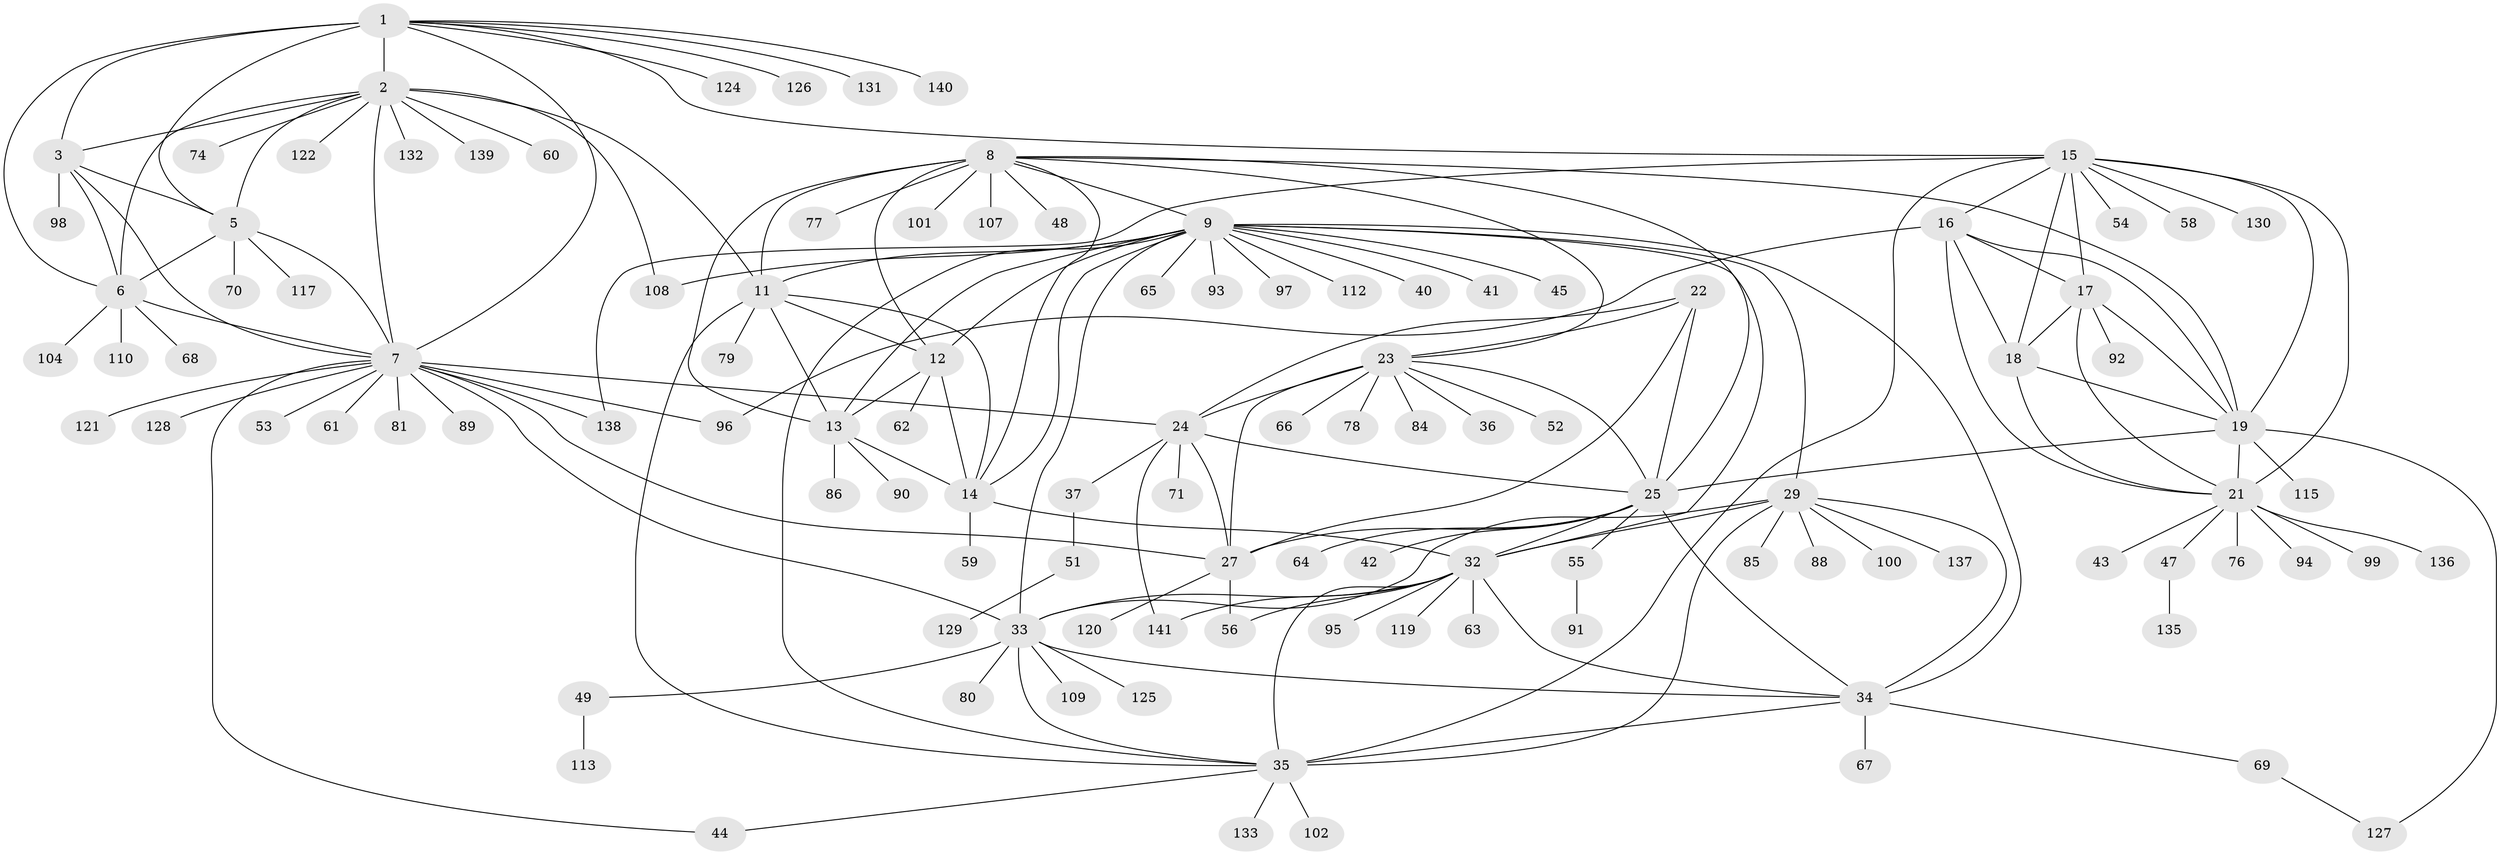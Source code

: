 // original degree distribution, {10: 0.03546099290780142, 14: 0.014184397163120567, 8: 0.04964539007092199, 7: 0.03546099290780142, 9: 0.0425531914893617, 18: 0.0070921985815602835, 12: 0.02127659574468085, 6: 0.014184397163120567, 11: 0.014184397163120567, 13: 0.014184397163120567, 1: 0.6028368794326241, 2: 0.1347517730496454, 3: 0.014184397163120567}
// Generated by graph-tools (version 1.1) at 2025/42/03/06/25 10:42:10]
// undirected, 114 vertices, 177 edges
graph export_dot {
graph [start="1"]
  node [color=gray90,style=filled];
  1 [super="+4"];
  2 [super="+82"];
  3 [super="+39"];
  5 [super="+114"];
  6 [super="+46"];
  7 [super="+72"];
  8 [super="+10"];
  9 [super="+31"];
  11 [super="+111"];
  12 [super="+50"];
  13 [super="+73"];
  14;
  15 [super="+20"];
  16 [super="+123"];
  17 [super="+105"];
  18;
  19 [super="+75"];
  21 [super="+134"];
  22;
  23 [super="+116"];
  24 [super="+26"];
  25 [super="+38"];
  27 [super="+28"];
  29 [super="+30"];
  32 [super="+103"];
  33;
  34 [super="+106"];
  35 [super="+57"];
  36;
  37;
  40;
  41;
  42;
  43;
  44;
  45;
  47;
  48;
  49;
  51;
  52;
  53;
  54;
  55 [super="+87"];
  56;
  58;
  59;
  60;
  61;
  62;
  63;
  64;
  65;
  66;
  67 [super="+118"];
  68;
  69 [super="+83"];
  70;
  71;
  74;
  76;
  77;
  78;
  79;
  80;
  81;
  84;
  85;
  86;
  88;
  89;
  90;
  91;
  92;
  93;
  94;
  95;
  96;
  97;
  98;
  99;
  100;
  101;
  102;
  104;
  107;
  108;
  109;
  110;
  112;
  113;
  115;
  117;
  119;
  120;
  121;
  122;
  124;
  125;
  126;
  127;
  128;
  129;
  130;
  131;
  132;
  133;
  135;
  136;
  137;
  138;
  139;
  140;
  141;
  1 -- 2 [weight=2];
  1 -- 3 [weight=2];
  1 -- 5 [weight=2];
  1 -- 6 [weight=2];
  1 -- 7 [weight=2];
  1 -- 15;
  1 -- 124;
  1 -- 126;
  1 -- 131;
  1 -- 140;
  2 -- 3;
  2 -- 5;
  2 -- 6;
  2 -- 7;
  2 -- 11;
  2 -- 60;
  2 -- 74;
  2 -- 108;
  2 -- 122;
  2 -- 132;
  2 -- 139;
  3 -- 5;
  3 -- 6;
  3 -- 7;
  3 -- 98;
  5 -- 6;
  5 -- 7;
  5 -- 70;
  5 -- 117;
  6 -- 7;
  6 -- 104;
  6 -- 110;
  6 -- 68;
  7 -- 33;
  7 -- 44;
  7 -- 53;
  7 -- 61;
  7 -- 81;
  7 -- 89;
  7 -- 96;
  7 -- 121;
  7 -- 128;
  7 -- 138;
  7 -- 24;
  7 -- 27;
  8 -- 9 [weight=2];
  8 -- 11 [weight=2];
  8 -- 12 [weight=2];
  8 -- 13 [weight=2];
  8 -- 14 [weight=2];
  8 -- 19;
  8 -- 25;
  8 -- 48;
  8 -- 101;
  8 -- 107;
  8 -- 77;
  8 -- 23;
  9 -- 11;
  9 -- 12;
  9 -- 13;
  9 -- 14;
  9 -- 40;
  9 -- 45;
  9 -- 65;
  9 -- 93;
  9 -- 108;
  9 -- 32;
  9 -- 33;
  9 -- 34;
  9 -- 35;
  9 -- 97;
  9 -- 41;
  9 -- 112;
  9 -- 29 [weight=2];
  11 -- 12;
  11 -- 13;
  11 -- 14;
  11 -- 79;
  11 -- 35;
  12 -- 13;
  12 -- 14;
  12 -- 62;
  13 -- 14;
  13 -- 86;
  13 -- 90;
  14 -- 59;
  14 -- 32;
  15 -- 16 [weight=2];
  15 -- 17 [weight=2];
  15 -- 18 [weight=2];
  15 -- 19 [weight=2];
  15 -- 21 [weight=2];
  15 -- 35;
  15 -- 130;
  15 -- 138;
  15 -- 54;
  15 -- 58;
  16 -- 17;
  16 -- 18;
  16 -- 19;
  16 -- 21;
  16 -- 96;
  17 -- 18;
  17 -- 19;
  17 -- 21;
  17 -- 92;
  18 -- 19;
  18 -- 21;
  19 -- 21;
  19 -- 25;
  19 -- 115;
  19 -- 127;
  21 -- 43;
  21 -- 47;
  21 -- 76;
  21 -- 94;
  21 -- 99;
  21 -- 136;
  22 -- 23;
  22 -- 24 [weight=2];
  22 -- 25;
  22 -- 27 [weight=2];
  23 -- 24 [weight=2];
  23 -- 25;
  23 -- 27 [weight=2];
  23 -- 36;
  23 -- 52;
  23 -- 66;
  23 -- 78;
  23 -- 84;
  24 -- 25 [weight=2];
  24 -- 27 [weight=4];
  24 -- 71;
  24 -- 37;
  24 -- 141;
  25 -- 27 [weight=2];
  25 -- 32;
  25 -- 42;
  25 -- 55;
  25 -- 64;
  25 -- 34;
  27 -- 56;
  27 -- 120;
  29 -- 32 [weight=2];
  29 -- 33 [weight=2];
  29 -- 34 [weight=2];
  29 -- 35 [weight=2];
  29 -- 85;
  29 -- 88;
  29 -- 137;
  29 -- 100;
  32 -- 33;
  32 -- 34;
  32 -- 35;
  32 -- 56;
  32 -- 63;
  32 -- 95;
  32 -- 119;
  32 -- 141;
  33 -- 34;
  33 -- 35;
  33 -- 49;
  33 -- 80;
  33 -- 109;
  33 -- 125;
  34 -- 35;
  34 -- 67;
  34 -- 69;
  35 -- 44;
  35 -- 102;
  35 -- 133;
  37 -- 51;
  47 -- 135;
  49 -- 113;
  51 -- 129;
  55 -- 91;
  69 -- 127;
}
